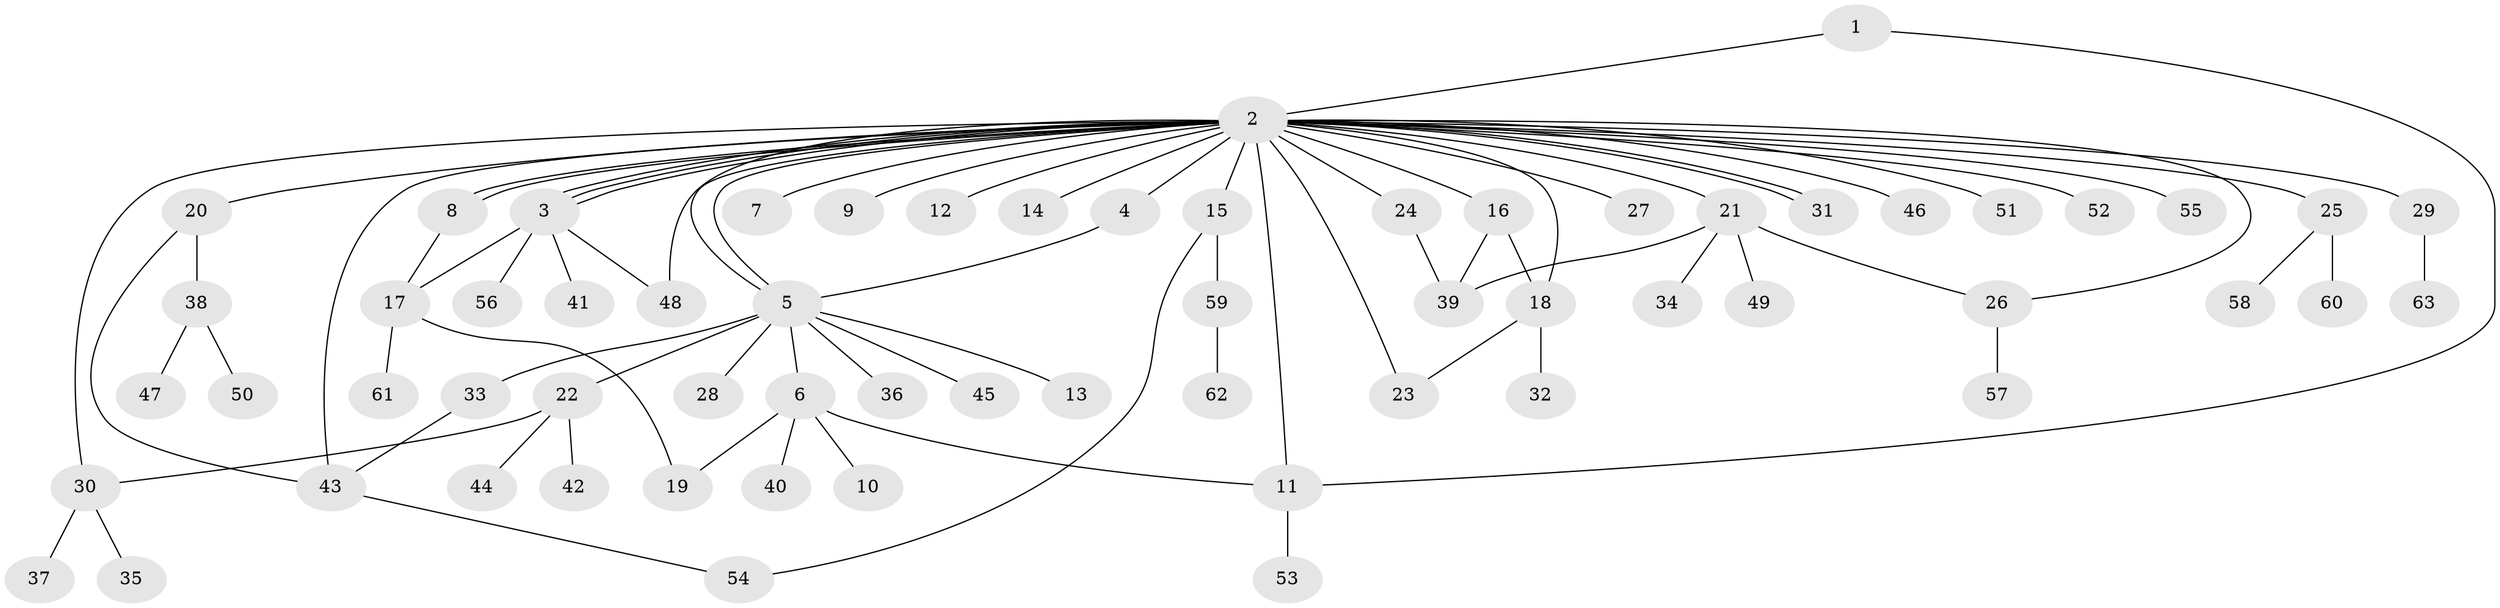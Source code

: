 // Generated by graph-tools (version 1.1) at 2025/35/03/09/25 02:35:44]
// undirected, 63 vertices, 82 edges
graph export_dot {
graph [start="1"]
  node [color=gray90,style=filled];
  1;
  2;
  3;
  4;
  5;
  6;
  7;
  8;
  9;
  10;
  11;
  12;
  13;
  14;
  15;
  16;
  17;
  18;
  19;
  20;
  21;
  22;
  23;
  24;
  25;
  26;
  27;
  28;
  29;
  30;
  31;
  32;
  33;
  34;
  35;
  36;
  37;
  38;
  39;
  40;
  41;
  42;
  43;
  44;
  45;
  46;
  47;
  48;
  49;
  50;
  51;
  52;
  53;
  54;
  55;
  56;
  57;
  58;
  59;
  60;
  61;
  62;
  63;
  1 -- 2;
  1 -- 11;
  2 -- 3;
  2 -- 3;
  2 -- 3;
  2 -- 4;
  2 -- 5;
  2 -- 5;
  2 -- 7;
  2 -- 8;
  2 -- 8;
  2 -- 9;
  2 -- 11;
  2 -- 12;
  2 -- 14;
  2 -- 15;
  2 -- 16;
  2 -- 18;
  2 -- 20;
  2 -- 21;
  2 -- 23;
  2 -- 24;
  2 -- 25;
  2 -- 26;
  2 -- 27;
  2 -- 29;
  2 -- 30;
  2 -- 31;
  2 -- 31;
  2 -- 43;
  2 -- 46;
  2 -- 48;
  2 -- 51;
  2 -- 52;
  2 -- 55;
  3 -- 17;
  3 -- 41;
  3 -- 48;
  3 -- 56;
  4 -- 5;
  5 -- 6;
  5 -- 13;
  5 -- 22;
  5 -- 28;
  5 -- 33;
  5 -- 36;
  5 -- 45;
  6 -- 10;
  6 -- 11;
  6 -- 19;
  6 -- 40;
  8 -- 17;
  11 -- 53;
  15 -- 54;
  15 -- 59;
  16 -- 18;
  16 -- 39;
  17 -- 19;
  17 -- 61;
  18 -- 23;
  18 -- 32;
  20 -- 38;
  20 -- 43;
  21 -- 26;
  21 -- 34;
  21 -- 39;
  21 -- 49;
  22 -- 30;
  22 -- 42;
  22 -- 44;
  24 -- 39;
  25 -- 58;
  25 -- 60;
  26 -- 57;
  29 -- 63;
  30 -- 35;
  30 -- 37;
  33 -- 43;
  38 -- 47;
  38 -- 50;
  43 -- 54;
  59 -- 62;
}
